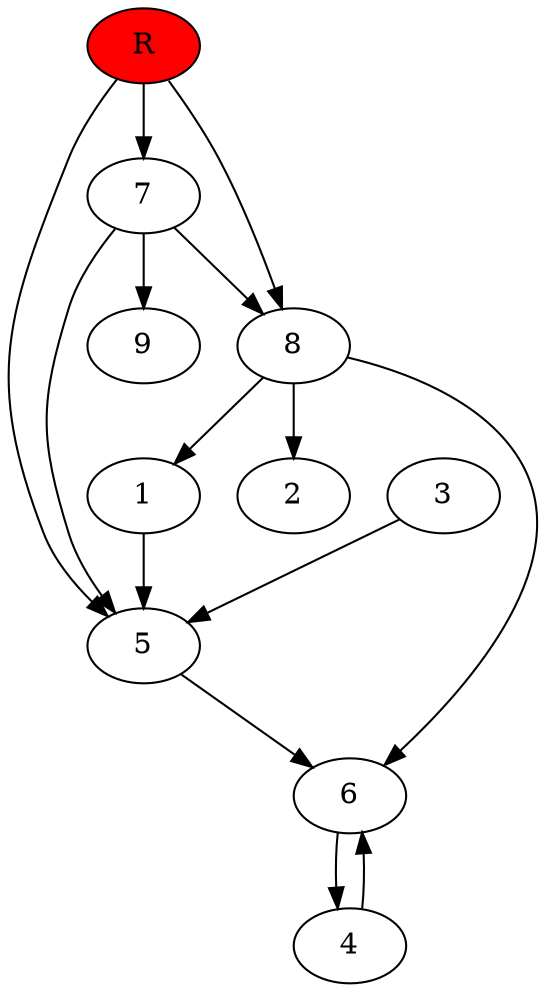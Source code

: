 digraph prb22542 {
	1
	2
	3
	4
	5
	6
	7
	8
	R [fillcolor="#ff0000" style=filled]
	1 -> 5
	3 -> 5
	4 -> 6
	5 -> 6
	6 -> 4
	7 -> 5
	7 -> 8
	7 -> 9
	8 -> 1
	8 -> 2
	8 -> 6
	R -> 5
	R -> 7
	R -> 8
}
